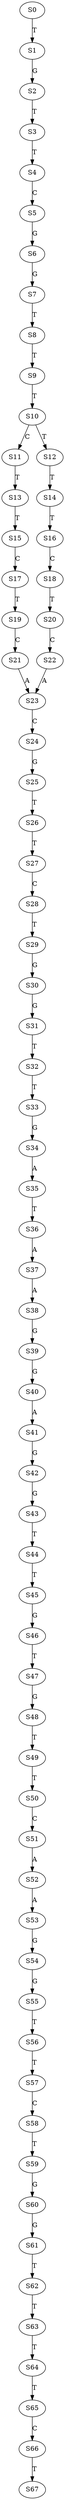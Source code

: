 strict digraph  {
	S0 -> S1 [ label = T ];
	S1 -> S2 [ label = G ];
	S2 -> S3 [ label = T ];
	S3 -> S4 [ label = T ];
	S4 -> S5 [ label = C ];
	S5 -> S6 [ label = G ];
	S6 -> S7 [ label = G ];
	S7 -> S8 [ label = T ];
	S8 -> S9 [ label = T ];
	S9 -> S10 [ label = T ];
	S10 -> S11 [ label = C ];
	S10 -> S12 [ label = T ];
	S11 -> S13 [ label = T ];
	S12 -> S14 [ label = T ];
	S13 -> S15 [ label = T ];
	S14 -> S16 [ label = T ];
	S15 -> S17 [ label = C ];
	S16 -> S18 [ label = C ];
	S17 -> S19 [ label = T ];
	S18 -> S20 [ label = T ];
	S19 -> S21 [ label = C ];
	S20 -> S22 [ label = C ];
	S21 -> S23 [ label = A ];
	S22 -> S23 [ label = A ];
	S23 -> S24 [ label = C ];
	S24 -> S25 [ label = G ];
	S25 -> S26 [ label = T ];
	S26 -> S27 [ label = T ];
	S27 -> S28 [ label = C ];
	S28 -> S29 [ label = T ];
	S29 -> S30 [ label = G ];
	S30 -> S31 [ label = G ];
	S31 -> S32 [ label = T ];
	S32 -> S33 [ label = T ];
	S33 -> S34 [ label = G ];
	S34 -> S35 [ label = A ];
	S35 -> S36 [ label = T ];
	S36 -> S37 [ label = A ];
	S37 -> S38 [ label = A ];
	S38 -> S39 [ label = G ];
	S39 -> S40 [ label = G ];
	S40 -> S41 [ label = A ];
	S41 -> S42 [ label = G ];
	S42 -> S43 [ label = G ];
	S43 -> S44 [ label = T ];
	S44 -> S45 [ label = T ];
	S45 -> S46 [ label = G ];
	S46 -> S47 [ label = T ];
	S47 -> S48 [ label = G ];
	S48 -> S49 [ label = T ];
	S49 -> S50 [ label = T ];
	S50 -> S51 [ label = C ];
	S51 -> S52 [ label = A ];
	S52 -> S53 [ label = A ];
	S53 -> S54 [ label = G ];
	S54 -> S55 [ label = G ];
	S55 -> S56 [ label = T ];
	S56 -> S57 [ label = T ];
	S57 -> S58 [ label = C ];
	S58 -> S59 [ label = T ];
	S59 -> S60 [ label = G ];
	S60 -> S61 [ label = G ];
	S61 -> S62 [ label = T ];
	S62 -> S63 [ label = T ];
	S63 -> S64 [ label = T ];
	S64 -> S65 [ label = T ];
	S65 -> S66 [ label = C ];
	S66 -> S67 [ label = T ];
}
